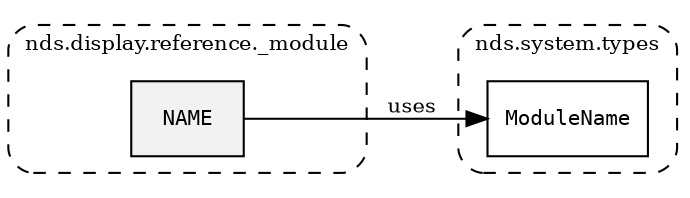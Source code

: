 /**
 * This dot file creates symbol collaboration diagram for NAME.
 */
digraph ZSERIO
{
    node [shape=box, fontsize=10];
    rankdir="LR";
    fontsize=10;
    tooltip="NAME collaboration diagram";

    subgraph "cluster_nds.display.reference._module"
    {
        style="dashed, rounded";
        label="nds.display.reference._module";
        tooltip="Package nds.display.reference._module";
        href="../../../content/packages/nds.display.reference._module.html#Package-nds-display-reference-_module";
        target="_parent";

        "NAME" [style="filled", fillcolor="#0000000D", target="_parent", label=<<font face="monospace"><table align="center" border="0" cellspacing="0" cellpadding="0"><tr><td href="../../../content/packages/nds.display.reference._module.html#Constant-NAME" title="Constant defined in nds.display.reference._module">NAME</td></tr></table></font>>];
    }

    subgraph "cluster_nds.system.types"
    {
        style="dashed, rounded";
        label="nds.system.types";
        tooltip="Package nds.system.types";
        href="../../../content/packages/nds.system.types.html#Package-nds-system-types";
        target="_parent";

        "ModuleName" [target="_parent", label=<<font face="monospace"><table align="center" border="0" cellspacing="0" cellpadding="0"><tr><td href="../../../content/packages/nds.system.types.html#Subtype-ModuleName" title="Subtype defined in nds.system.types">ModuleName</td></tr></table></font>>];
    }

    "NAME" -> "ModuleName" [label="uses", fontsize=10];
}
